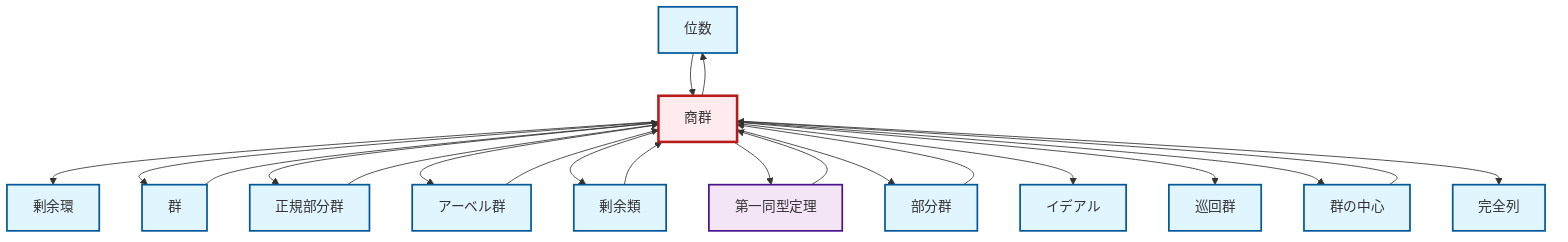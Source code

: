 graph TD
    classDef definition fill:#e1f5fe,stroke:#01579b,stroke-width:2px
    classDef theorem fill:#f3e5f5,stroke:#4a148c,stroke-width:2px
    classDef axiom fill:#fff3e0,stroke:#e65100,stroke-width:2px
    classDef example fill:#e8f5e9,stroke:#1b5e20,stroke-width:2px
    classDef current fill:#ffebee,stroke:#b71c1c,stroke-width:3px
    def-order["位数"]:::definition
    def-abelian-group["アーベル群"]:::definition
    def-exact-sequence["完全列"]:::definition
    def-normal-subgroup["正規部分群"]:::definition
    def-center-of-group["群の中心"]:::definition
    def-subgroup["部分群"]:::definition
    def-quotient-ring["剰余環"]:::definition
    thm-first-isomorphism["第一同型定理"]:::theorem
    def-group["群"]:::definition
    def-ideal["イデアル"]:::definition
    def-quotient-group["商群"]:::definition
    def-cyclic-group["巡回群"]:::definition
    def-coset["剰余類"]:::definition
    def-quotient-group --> def-quotient-ring
    def-quotient-group --> def-group
    def-subgroup --> def-quotient-group
    def-order --> def-quotient-group
    def-coset --> def-quotient-group
    def-center-of-group --> def-quotient-group
    def-quotient-group --> def-normal-subgroup
    thm-first-isomorphism --> def-quotient-group
    def-quotient-group --> def-abelian-group
    def-quotient-group --> def-coset
    def-quotient-group --> thm-first-isomorphism
    def-quotient-group --> def-subgroup
    def-quotient-group --> def-ideal
    def-quotient-group --> def-cyclic-group
    def-quotient-group --> def-center-of-group
    def-abelian-group --> def-quotient-group
    def-quotient-group --> def-order
    def-group --> def-quotient-group
    def-quotient-group --> def-exact-sequence
    def-normal-subgroup --> def-quotient-group
    class def-quotient-group current